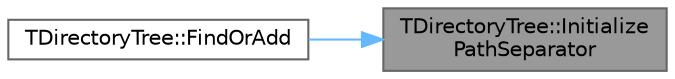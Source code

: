 digraph "TDirectoryTree::InitializePathSeparator"
{
 // INTERACTIVE_SVG=YES
 // LATEX_PDF_SIZE
  bgcolor="transparent";
  edge [fontname=Helvetica,fontsize=10,labelfontname=Helvetica,labelfontsize=10];
  node [fontname=Helvetica,fontsize=10,shape=box,height=0.2,width=0.4];
  rankdir="RL";
  Node1 [id="Node000001",label="TDirectoryTree::Initialize\lPathSeparator",height=0.2,width=0.4,color="gray40", fillcolor="grey60", style="filled", fontcolor="black",tooltip=" "];
  Node1 -> Node2 [id="edge1_Node000001_Node000002",dir="back",color="steelblue1",style="solid",tooltip=" "];
  Node2 [id="Node000002",label="TDirectoryTree::FindOrAdd",height=0.2,width=0.4,color="grey40", fillcolor="white", style="filled",URL="$df/df1/classTDirectoryTree.html#ab4a8496d0865a36c6e2e14b746ef7027",tooltip="Add a path to the tree if it does not already exist."];
}
